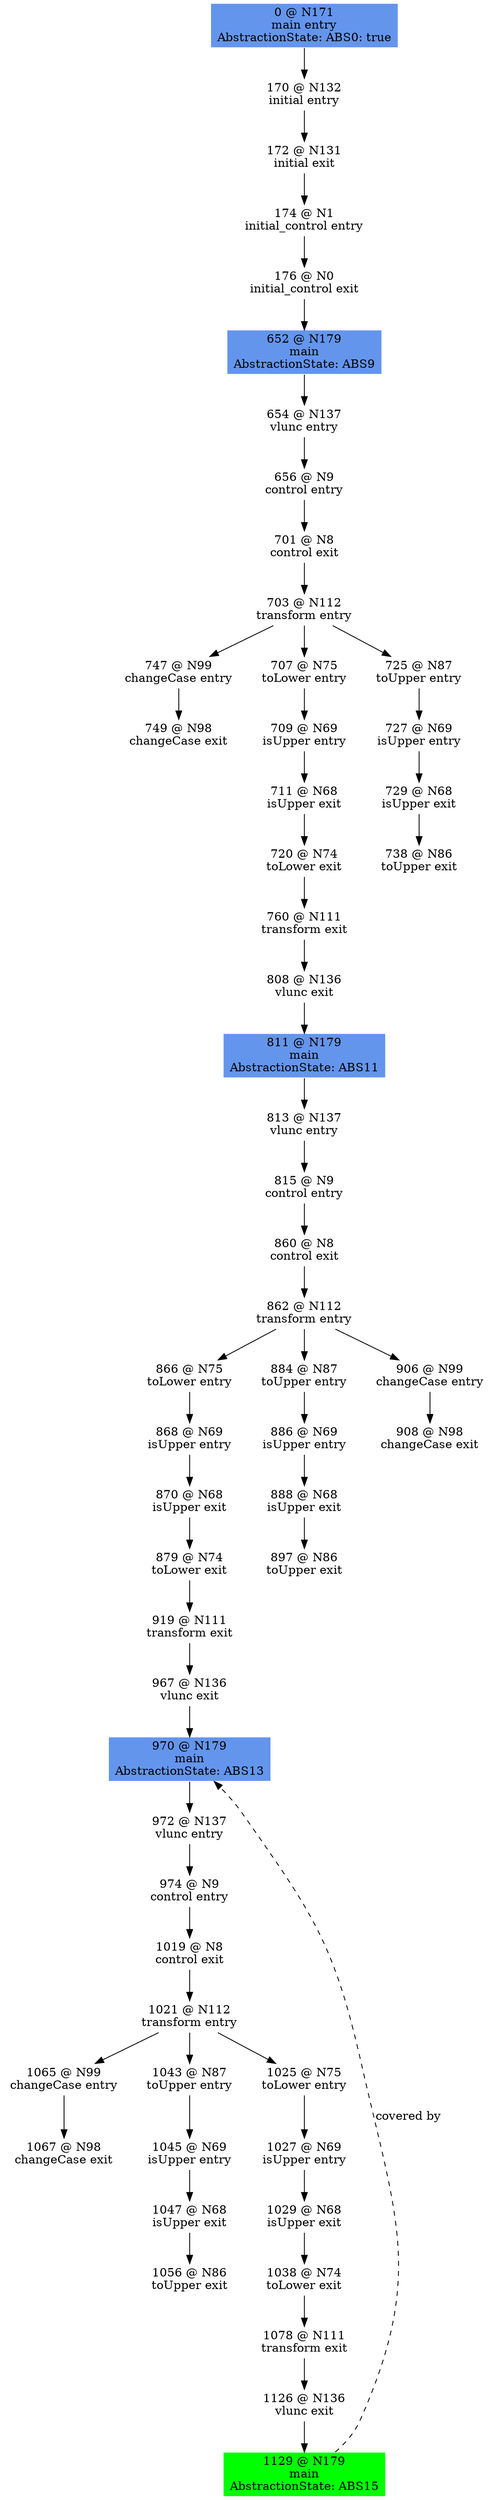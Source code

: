 digraph ARG {
node [style="filled" shape="box" color="white"]
0 [fillcolor="cornflowerblue" label="0 @ N171\nmain entry\nAbstractionState: ABS0: true\n" id="0"]
170 [label="170 @ N132\ninitial entry\n" id="170"]
172 [label="172 @ N131\ninitial exit\n" id="172"]
174 [label="174 @ N1\ninitial_control entry\n" id="174"]
176 [label="176 @ N0\ninitial_control exit\n" id="176"]
652 [fillcolor="cornflowerblue" label="652 @ N179\nmain\nAbstractionState: ABS9\n" id="652"]
654 [label="654 @ N137\nvlunc entry\n" id="654"]
656 [label="656 @ N9\ncontrol entry\n" id="656"]
701 [label="701 @ N8\ncontrol exit\n" id="701"]
703 [label="703 @ N112\ntransform entry\n" id="703"]
747 [label="747 @ N99\nchangeCase entry\n" id="747"]
749 [label="749 @ N98\nchangeCase exit\n" id="749"]
707 [label="707 @ N75\ntoLower entry\n" id="707"]
709 [label="709 @ N69\nisUpper entry\n" id="709"]
711 [label="711 @ N68\nisUpper exit\n" id="711"]
720 [label="720 @ N74\ntoLower exit\n" id="720"]
760 [label="760 @ N111\ntransform exit\n" id="760"]
808 [label="808 @ N136\nvlunc exit\n" id="808"]
811 [fillcolor="cornflowerblue" label="811 @ N179\nmain\nAbstractionState: ABS11\n" id="811"]
813 [label="813 @ N137\nvlunc entry\n" id="813"]
815 [label="815 @ N9\ncontrol entry\n" id="815"]
860 [label="860 @ N8\ncontrol exit\n" id="860"]
862 [label="862 @ N112\ntransform entry\n" id="862"]
866 [label="866 @ N75\ntoLower entry\n" id="866"]
868 [label="868 @ N69\nisUpper entry\n" id="868"]
870 [label="870 @ N68\nisUpper exit\n" id="870"]
879 [label="879 @ N74\ntoLower exit\n" id="879"]
919 [label="919 @ N111\ntransform exit\n" id="919"]
967 [label="967 @ N136\nvlunc exit\n" id="967"]
970 [fillcolor="cornflowerblue" label="970 @ N179\nmain\nAbstractionState: ABS13\n" id="970"]
972 [label="972 @ N137\nvlunc entry\n" id="972"]
974 [label="974 @ N9\ncontrol entry\n" id="974"]
1019 [label="1019 @ N8\ncontrol exit\n" id="1019"]
1021 [label="1021 @ N112\ntransform entry\n" id="1021"]
1065 [label="1065 @ N99\nchangeCase entry\n" id="1065"]
1067 [label="1067 @ N98\nchangeCase exit\n" id="1067"]
1043 [label="1043 @ N87\ntoUpper entry\n" id="1043"]
1045 [label="1045 @ N69\nisUpper entry\n" id="1045"]
1047 [label="1047 @ N68\nisUpper exit\n" id="1047"]
1056 [label="1056 @ N86\ntoUpper exit\n" id="1056"]
1025 [label="1025 @ N75\ntoLower entry\n" id="1025"]
1027 [label="1027 @ N69\nisUpper entry\n" id="1027"]
1029 [label="1029 @ N68\nisUpper exit\n" id="1029"]
1038 [label="1038 @ N74\ntoLower exit\n" id="1038"]
1078 [label="1078 @ N111\ntransform exit\n" id="1078"]
1126 [label="1126 @ N136\nvlunc exit\n" id="1126"]
1129 [fillcolor="green" label="1129 @ N179\nmain\nAbstractionState: ABS15\n" id="1129"]
884 [label="884 @ N87\ntoUpper entry\n" id="884"]
886 [label="886 @ N69\nisUpper entry\n" id="886"]
888 [label="888 @ N68\nisUpper exit\n" id="888"]
897 [label="897 @ N86\ntoUpper exit\n" id="897"]
906 [label="906 @ N99\nchangeCase entry\n" id="906"]
908 [label="908 @ N98\nchangeCase exit\n" id="908"]
725 [label="725 @ N87\ntoUpper entry\n" id="725"]
727 [label="727 @ N69\nisUpper entry\n" id="727"]
729 [label="729 @ N68\nisUpper exit\n" id="729"]
738 [label="738 @ N86\ntoUpper exit\n" id="738"]
0 -> 170 []
170 -> 172 []
172 -> 174 []
174 -> 176 []
176 -> 652 []
652 -> 654 []
654 -> 656 []
656 -> 701 []
701 -> 703 []
703 -> 725 []
703 -> 707 []
703 -> 747 []
747 -> 749 []
707 -> 709 []
709 -> 711 []
711 -> 720 []
720 -> 760 []
760 -> 808 []
808 -> 811 []
811 -> 813 []
813 -> 815 []
815 -> 860 []
860 -> 862 []
862 -> 906 []
862 -> 884 []
862 -> 866 []
866 -> 868 []
868 -> 870 []
870 -> 879 []
879 -> 919 []
919 -> 967 []
967 -> 970 []
1129 -> 970 [style="dashed" weight="0" label="covered by"]
970 -> 972 []
972 -> 974 []
974 -> 1019 []
1019 -> 1021 []
1021 -> 1025 []
1021 -> 1043 []
1021 -> 1065 []
1065 -> 1067 []
1043 -> 1045 []
1045 -> 1047 []
1047 -> 1056 []
1025 -> 1027 []
1027 -> 1029 []
1029 -> 1038 []
1038 -> 1078 []
1078 -> 1126 []
1126 -> 1129 []
884 -> 886 []
886 -> 888 []
888 -> 897 []
906 -> 908 []
725 -> 727 []
727 -> 729 []
729 -> 738 []
}
